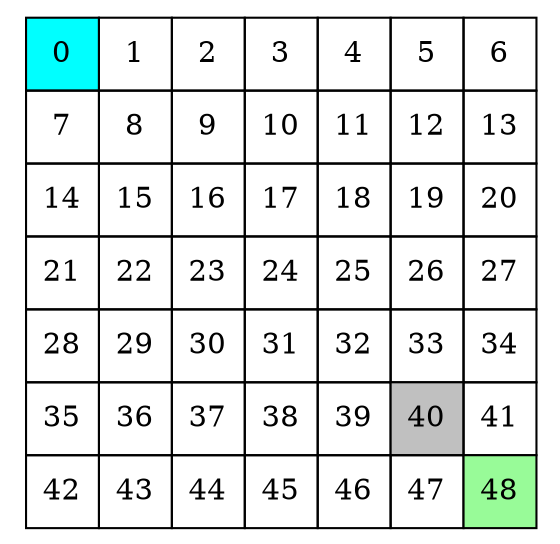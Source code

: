 digraph G
{
node [shape=plaintext]
a[label=<<TABLE BORDER="0" CELLBORDER="1" CELLSPACING="0">
<TR>
<TD width="35" height="35" fixedsize="true" BGCOLOR="cyan">0</TD>
<TD width="35" height="35" fixedsize="true">1</TD>
<TD width="35" height="35" fixedsize="true">2</TD>
<TD width="35" height="35" fixedsize="true">3</TD>
<TD width="35" height="35" fixedsize="true">4</TD>
<TD width="35" height="35" fixedsize="true">5</TD>
<TD width="35" height="35" fixedsize="true">6</TD>
</TR>
<TR>
<TD width="35" height="35" fixedsize="true">7</TD>
<TD width="35" height="35" fixedsize="true">8</TD>
<TD width="35" height="35" fixedsize="true">9</TD>
<TD width="35" height="35" fixedsize="true">10</TD>
<TD width="35" height="35" fixedsize="true">11</TD>
<TD width="35" height="35" fixedsize="true">12</TD>
<TD width="35" height="35" fixedsize="true">13</TD>
</TR>
<TR>
<TD width="35" height="35" fixedsize="true">14</TD>
<TD width="35" height="35" fixedsize="true">15</TD>
<TD width="35" height="35" fixedsize="true">16</TD>
<TD width="35" height="35" fixedsize="true">17</TD>
<TD width="35" height="35" fixedsize="true">18</TD>
<TD width="35" height="35" fixedsize="true">19</TD>
<TD width="35" height="35" fixedsize="true">20</TD>
</TR>
<TR>
<TD width="35" height="35" fixedsize="true">21</TD>
<TD width="35" height="35" fixedsize="true">22</TD>
<TD width="35" height="35" fixedsize="true">23</TD>
<TD width="35" height="35" fixedsize="true">24</TD>
<TD width="35" height="35" fixedsize="true">25</TD>
<TD width="35" height="35" fixedsize="true">26</TD>
<TD width="35" height="35" fixedsize="true">27</TD>
</TR>
<TR>
<TD width="35" height="35" fixedsize="true">28</TD>
<TD width="35" height="35" fixedsize="true">29</TD>
<TD width="35" height="35" fixedsize="true">30</TD>
<TD width="35" height="35" fixedsize="true">31</TD>
<TD width="35" height="35" fixedsize="true">32</TD>
<TD width="35" height="35" fixedsize="true">33</TD>
<TD width="35" height="35" fixedsize="true">34</TD>
</TR>
<TR>
<TD width="35" height="35" fixedsize="true">35</TD>
<TD width="35" height="35" fixedsize="true">36</TD>
<TD width="35" height="35" fixedsize="true">37</TD>
<TD width="35" height="35" fixedsize="true">38</TD>
<TD width="35" height="35" fixedsize="true">39</TD>
<TD width="35" height="35" fixedsize="true" BGCOLOR="gray">40</TD>
<TD width="35" height="35" fixedsize="true">41</TD>
</TR>
<TR>
<TD width="35" height="35" fixedsize="true">42</TD>
<TD width="35" height="35" fixedsize="true">43</TD>
<TD width="35" height="35" fixedsize="true">44</TD>
<TD width="35" height="35" fixedsize="true">45</TD>
<TD width="35" height="35" fixedsize="true">46</TD>
<TD width="35" height="35" fixedsize="true">47</TD>
<TD width="35" height="35" fixedsize="true" BGCOLOR="palegreen">48</TD>
</TR>
 </TABLE>>];
}
